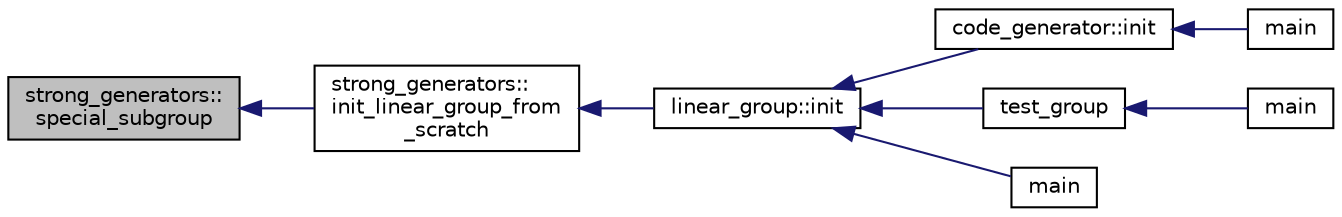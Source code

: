 digraph "strong_generators::special_subgroup"
{
  edge [fontname="Helvetica",fontsize="10",labelfontname="Helvetica",labelfontsize="10"];
  node [fontname="Helvetica",fontsize="10",shape=record];
  rankdir="LR";
  Node5374 [label="strong_generators::\lspecial_subgroup",height=0.2,width=0.4,color="black", fillcolor="grey75", style="filled", fontcolor="black"];
  Node5374 -> Node5375 [dir="back",color="midnightblue",fontsize="10",style="solid",fontname="Helvetica"];
  Node5375 [label="strong_generators::\linit_linear_group_from\l_scratch",height=0.2,width=0.4,color="black", fillcolor="white", style="filled",URL="$dc/d09/classstrong__generators.html#ad47ecfb9c141b65ed6aca34231d5a0d2"];
  Node5375 -> Node5376 [dir="back",color="midnightblue",fontsize="10",style="solid",fontname="Helvetica"];
  Node5376 [label="linear_group::init",height=0.2,width=0.4,color="black", fillcolor="white", style="filled",URL="$df/d5a/classlinear__group.html#a8119aa9b882192ab422b12614b259f28"];
  Node5376 -> Node5377 [dir="back",color="midnightblue",fontsize="10",style="solid",fontname="Helvetica"];
  Node5377 [label="code_generator::init",height=0.2,width=0.4,color="black", fillcolor="white", style="filled",URL="$db/d37/classcode__generator.html#acfaa1e8badf6f30255203f499b130af8"];
  Node5377 -> Node5378 [dir="back",color="midnightblue",fontsize="10",style="solid",fontname="Helvetica"];
  Node5378 [label="main",height=0.2,width=0.4,color="black", fillcolor="white", style="filled",URL="$d4/d4f/codes_8_c.html#a217dbf8b442f20279ea00b898af96f52"];
  Node5376 -> Node5379 [dir="back",color="midnightblue",fontsize="10",style="solid",fontname="Helvetica"];
  Node5379 [label="test_group",height=0.2,width=0.4,color="black", fillcolor="white", style="filled",URL="$d8/d03/analyze__q__designs_8_c.html#ad03444358d0b46e7aa4d88a806b44925"];
  Node5379 -> Node5380 [dir="back",color="midnightblue",fontsize="10",style="solid",fontname="Helvetica"];
  Node5380 [label="main",height=0.2,width=0.4,color="black", fillcolor="white", style="filled",URL="$d8/d03/analyze__q__designs_8_c.html#a217dbf8b442f20279ea00b898af96f52"];
  Node5376 -> Node5381 [dir="back",color="midnightblue",fontsize="10",style="solid",fontname="Helvetica"];
  Node5381 [label="main",height=0.2,width=0.4,color="black", fillcolor="white", style="filled",URL="$da/dd5/subspace__orbits__main_8_c.html#a217dbf8b442f20279ea00b898af96f52"];
}
